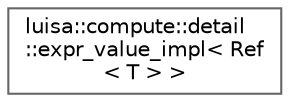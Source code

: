 digraph "类继承关系图"
{
 // LATEX_PDF_SIZE
  bgcolor="transparent";
  edge [fontname=Helvetica,fontsize=10,labelfontname=Helvetica,labelfontsize=10];
  node [fontname=Helvetica,fontsize=10,shape=box,height=0.2,width=0.4];
  rankdir="LR";
  Node0 [id="Node000000",label="luisa::compute::detail\l::expr_value_impl\< Ref\l\< T \> \>",height=0.2,width=0.4,color="grey40", fillcolor="white", style="filled",URL="$structluisa_1_1compute_1_1detail_1_1expr__value__impl_3_01_ref_3_01_t_01_4_01_4.html",tooltip=" "];
}
